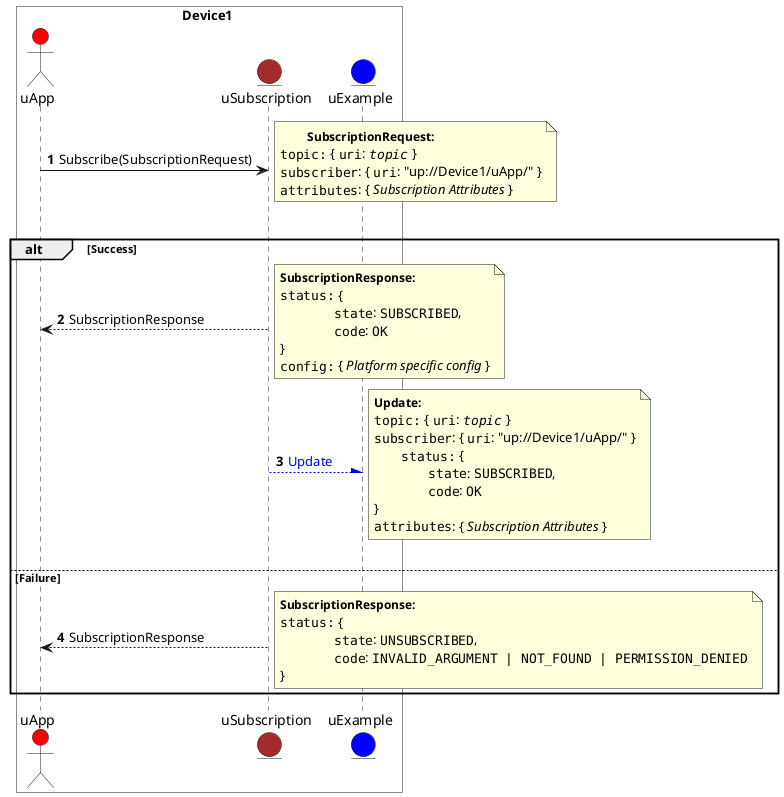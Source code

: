 @startuml
'https://plantuml.com/sequence-diagram

' SPDX-FileCopyrightText: 2023 Contributors to the Eclipse Foundation
'
' See the NOTICE file(s) distributed with this work for additional
' information regarding copyright ownership.
' 
' This program and the accompanying materials are made available under
' the terms of the Apache License Version 2.0 which is available at
' https://www.apache.org/licenses/LICENSE-2.0
'
' SPDX-FileType: SOURCE
' SPDX-License-Identifier: Apache-2.0

autonumber

box Device1 #white
	actor uApp #red
	entity uSubscription as SM1 #brown
	entity uExample #blue
end box

uApp -> SM1: Subscribe(SubscriptionRequest)
note right
 	<size:12>**SubscriptionRequest:**</size>
	""topic:"" { ""uri"": ""//topic//"" }
	""subscriber"": { ""uri"": "up://Device1/uApp/" }
	""attributes"": { //Subscription Attributes// }
end note
|||
alt Success
	SM1 --> uApp: SubscriptionResponse
	note right
		<size:12>**SubscriptionResponse:**</size>
		""status:"" {
			\t""state"": ""SUBSCRIBED"",
			\t""code"": ""OK""
		}
		""config:"" { //Platform specific config// }
	end note
	SM1 -[#0000FF]-\ uExample: <font color=blue>Update</font>
	note right
		<size:12>**Update:**</size>
		""topic:"" { ""uri"": ""//topic//"" }
		""subscriber"": { ""uri"": "up://Device1/uApp/" }
 		""status:"" {
			\t""state"": ""SUBSCRIBED"",
			\t""code"": ""OK""
		}
		""attributes"": { //Subscription Attributes// }
	end note
|||
else Failure
	SM1 --> uApp: SubscriptionResponse
 	note right
		<size:12>**SubscriptionResponse:**</size>
		""status:"" {
			\t""state"": ""UNSUBSCRIBED"",
			\t""code"": ""INVALID_ARGUMENT | NOT_FOUND | PERMISSION_DENIED""
		}
	end note
end alt
@enduml